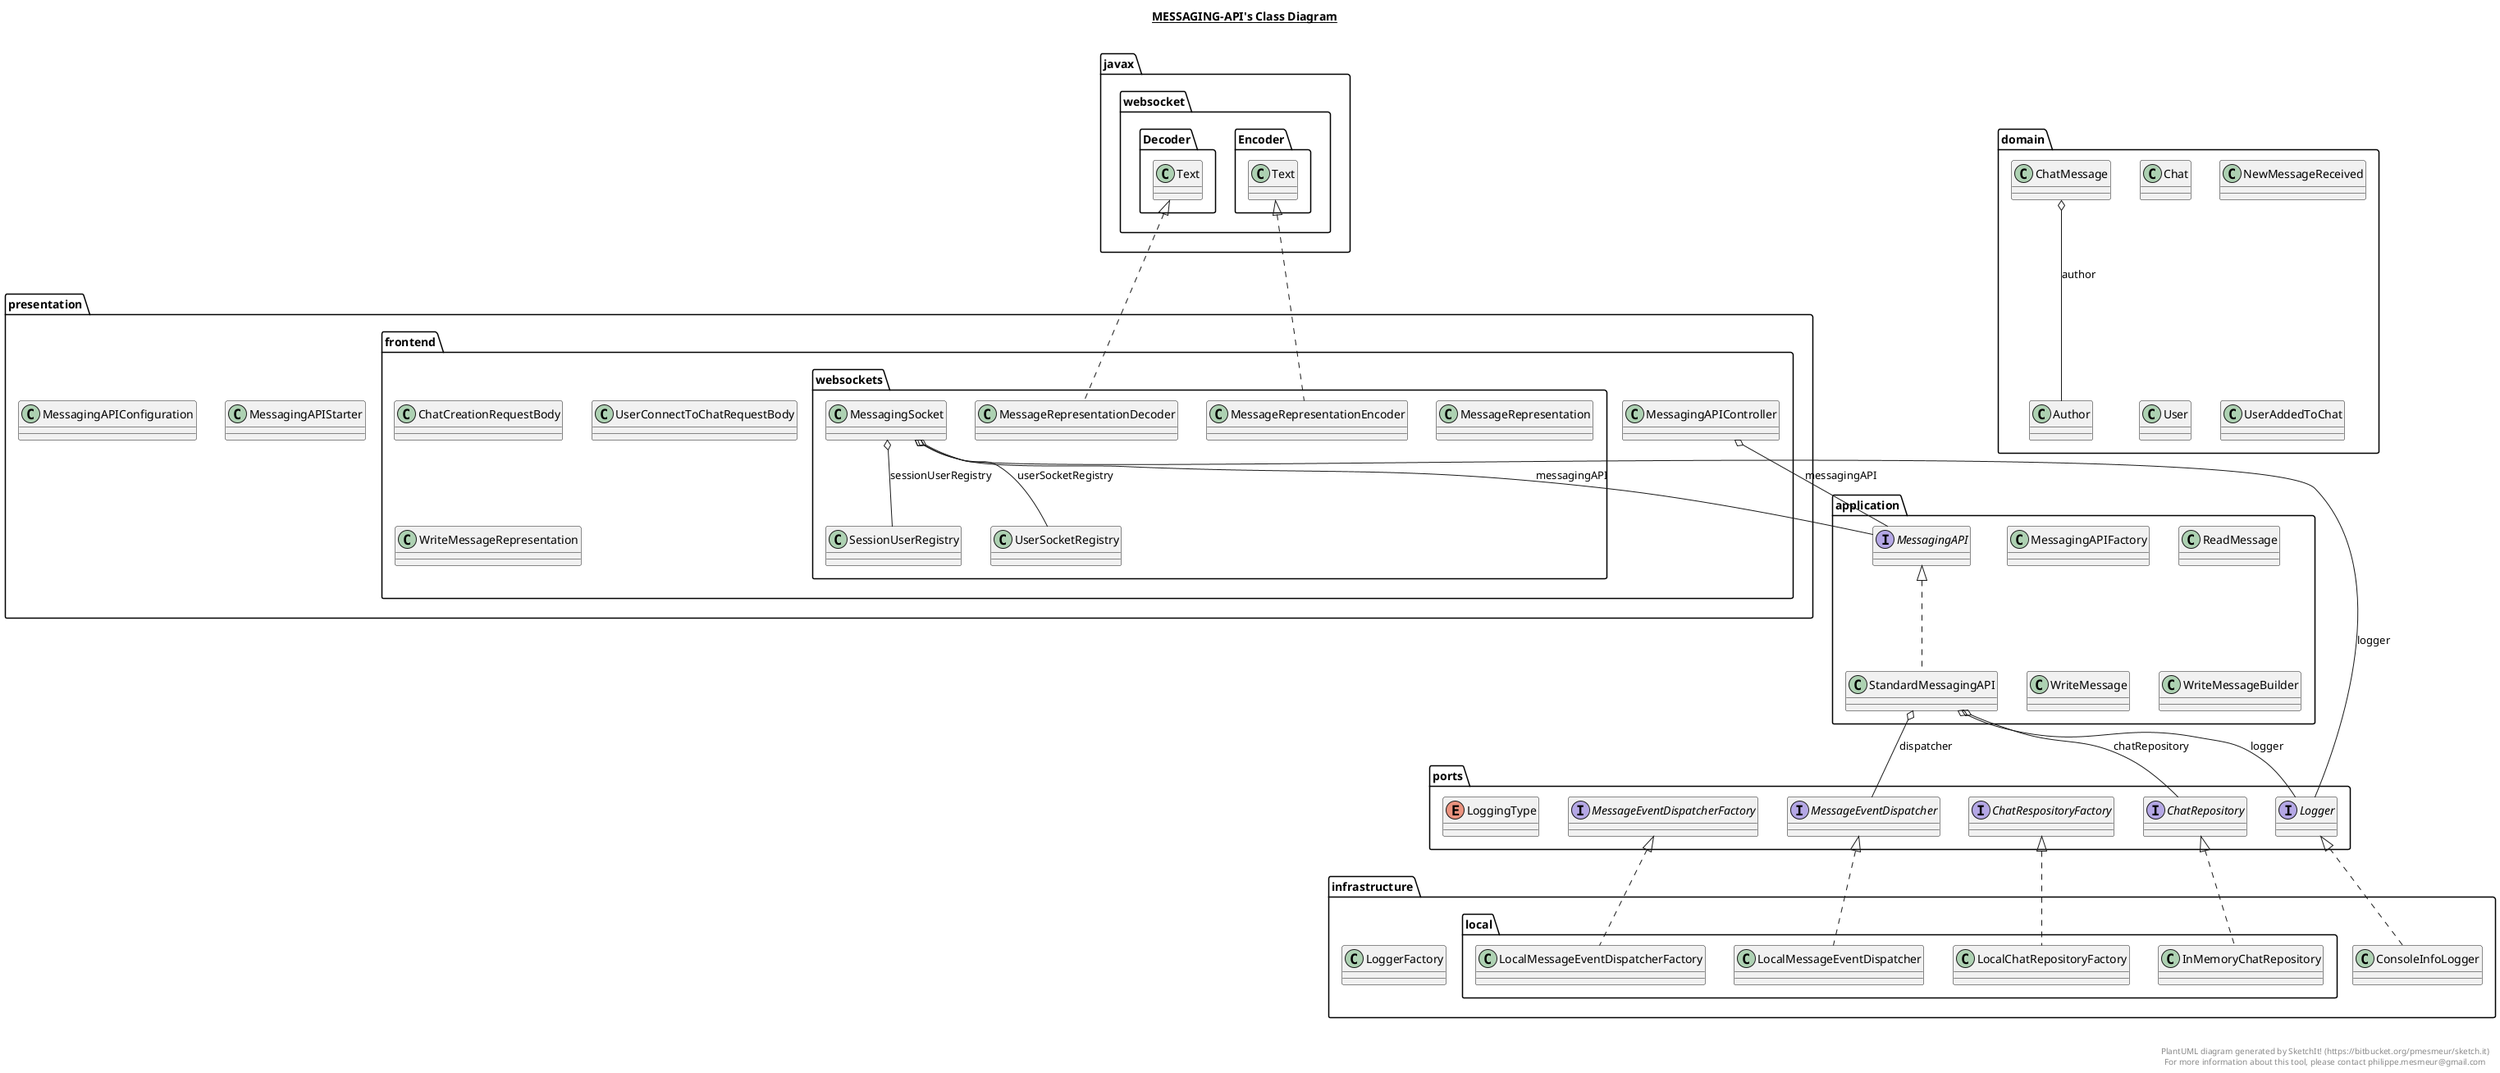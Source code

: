 @startuml

title __MESSAGING-API's Class Diagram__\n

  namespace application {
    interface application.MessagingAPI {
    }
  }
  

  namespace application {
    class application.MessagingAPIFactory {
    }
  }
  

  namespace application {
    class application.ReadMessage {
    }
  }
  

  namespace application {
    class application.StandardMessagingAPI {
    }
  }
  

  namespace application {
    class application.WriteMessage {
    }
  }
  

  namespace application {
    class application.WriteMessageBuilder {
    }
  }
  

  namespace domain {
    class domain.Author {
    }
  }
  

  namespace domain {
    class domain.Chat {
    }
  }
  

  namespace domain {
    class domain.ChatMessage {
    }
  }
  

  namespace domain {
    class domain.NewMessageReceived {
    }
  }
  

  namespace domain {
    class domain.User {
    }
  }
  

  namespace domain {
    class domain.UserAddedToChat {
    }
  }
  

  namespace infrastructure {
    class infrastructure.ConsoleInfoLogger {
    }
  }
  

  namespace infrastructure {
    class infrastructure.local.InMemoryChatRepository {
    }
  }
  

  namespace infrastructure {
    class infrastructure.local.LocalChatRepositoryFactory {
    }
  }
  

  namespace infrastructure {
    class infrastructure.local.LocalMessageEventDispatcher {
    }
  }
  

  namespace infrastructure {
    class infrastructure.local.LocalMessageEventDispatcherFactory {
    }
  }
  

  namespace infrastructure {
    class infrastructure.LoggerFactory {
    }
  }
  

  namespace ports {
    interface ports.ChatRepository {
    }
  }
  

  namespace ports {
    interface ports.ChatRespositoryFactory {
    }
  }
  

  namespace ports {
    interface ports.Logger {
    }
  }
  

  namespace ports {
    enum LoggingType {
    }
  }
  

  namespace ports {
    interface ports.MessageEventDispatcher {
    }
  }
  

  namespace ports {
    interface ports.MessageEventDispatcherFactory {
    }
  }
  

  namespace presentation {
    class presentation.MessagingAPIStarter {
    }
  }
  

  namespace presentation {
    namespace frontend {
      class presentation.frontend.ChatCreationRequestBody {
      }
    }
  }
  

  namespace presentation {
    namespace frontend {
      class presentation.MessagingAPIConfiguration {
      }
    }
  }
  

  namespace presentation {
    namespace frontend {
      class presentation.frontend.MessagingAPIController {
      }
    }
  }
  

  namespace presentation {
    namespace frontend {
      class presentation.frontend.UserConnectToChatRequestBody {
      }
    }
  }
  

  namespace presentation {
    namespace frontend {
      class presentation.frontend.WriteMessageRepresentation {
      }
    }
  }
  

  namespace presentation {
    namespace frontend {
      namespace websockets {
        class presentation.frontend.websockets.MessageRepresentation {
        }
      }
    }
  }
  

  namespace presentation {
    namespace frontend {
      namespace websockets {
        class presentation.frontend.websockets.MessageRepresentationDecoder {
        }
      }
    }
  }
  

  namespace presentation {
    namespace frontend {
      namespace websockets {
        class presentation.frontend.websockets.MessageRepresentationEncoder {
        }
      }
    }
  }
  

  namespace presentation {
    namespace frontend {
      namespace websockets {
        class presentation.frontend.websockets.MessagingSocket {
        }
      }
    }
  }
  

  namespace presentation {
    namespace frontend {
      namespace websockets {
        class presentation.frontend.websockets.SessionUserRegistry {
        }
      }
    }
  }
  

  namespace presentation {
    namespace frontend {
      namespace websockets {
        class presentation.frontend.websockets.UserSocketRegistry {
        }
      }
    }
  }
  

  application.StandardMessagingAPI .up.|> application.MessagingAPI
  application.StandardMessagingAPI o-- ports.MessageEventDispatcher : dispatcher
  application.StandardMessagingAPI o-- ports.ChatRepository : chatRepository
  application.StandardMessagingAPI o-- ports.Logger : logger
  domain.ChatMessage o-- domain.Author : author
  infrastructure.ConsoleInfoLogger .up.|> ports.Logger
  infrastructure.local.InMemoryChatRepository .up.|> ports.ChatRepository
  infrastructure.local.LocalChatRepositoryFactory .up.|> ports.ChatRespositoryFactory
  infrastructure.local.LocalMessageEventDispatcher .up.|> ports.MessageEventDispatcher
  infrastructure.local.LocalMessageEventDispatcherFactory .up.|> ports.MessageEventDispatcherFactory
  presentation.frontend.MessagingAPIController o-- application.MessagingAPI : messagingAPI
  presentation.frontend.websockets.MessageRepresentationDecoder .up.|> javax.websocket.Decoder.Text
  presentation.frontend.websockets.MessageRepresentationEncoder .up.|> javax.websocket.Encoder.Text
  presentation.frontend.websockets.MessagingSocket o-- ports.Logger : logger
  presentation.frontend.websockets.MessagingSocket o-- application.MessagingAPI : messagingAPI
  presentation.frontend.websockets.MessagingSocket o-- presentation.frontend.websockets.SessionUserRegistry : sessionUserRegistry
  presentation.frontend.websockets.MessagingSocket o-- presentation.frontend.websockets.UserSocketRegistry : userSocketRegistry


right footer


PlantUML diagram generated by SketchIt! (https://bitbucket.org/pmesmeur/sketch.it)
For more information about this tool, please contact philippe.mesmeur@gmail.com
endfooter

@enduml
